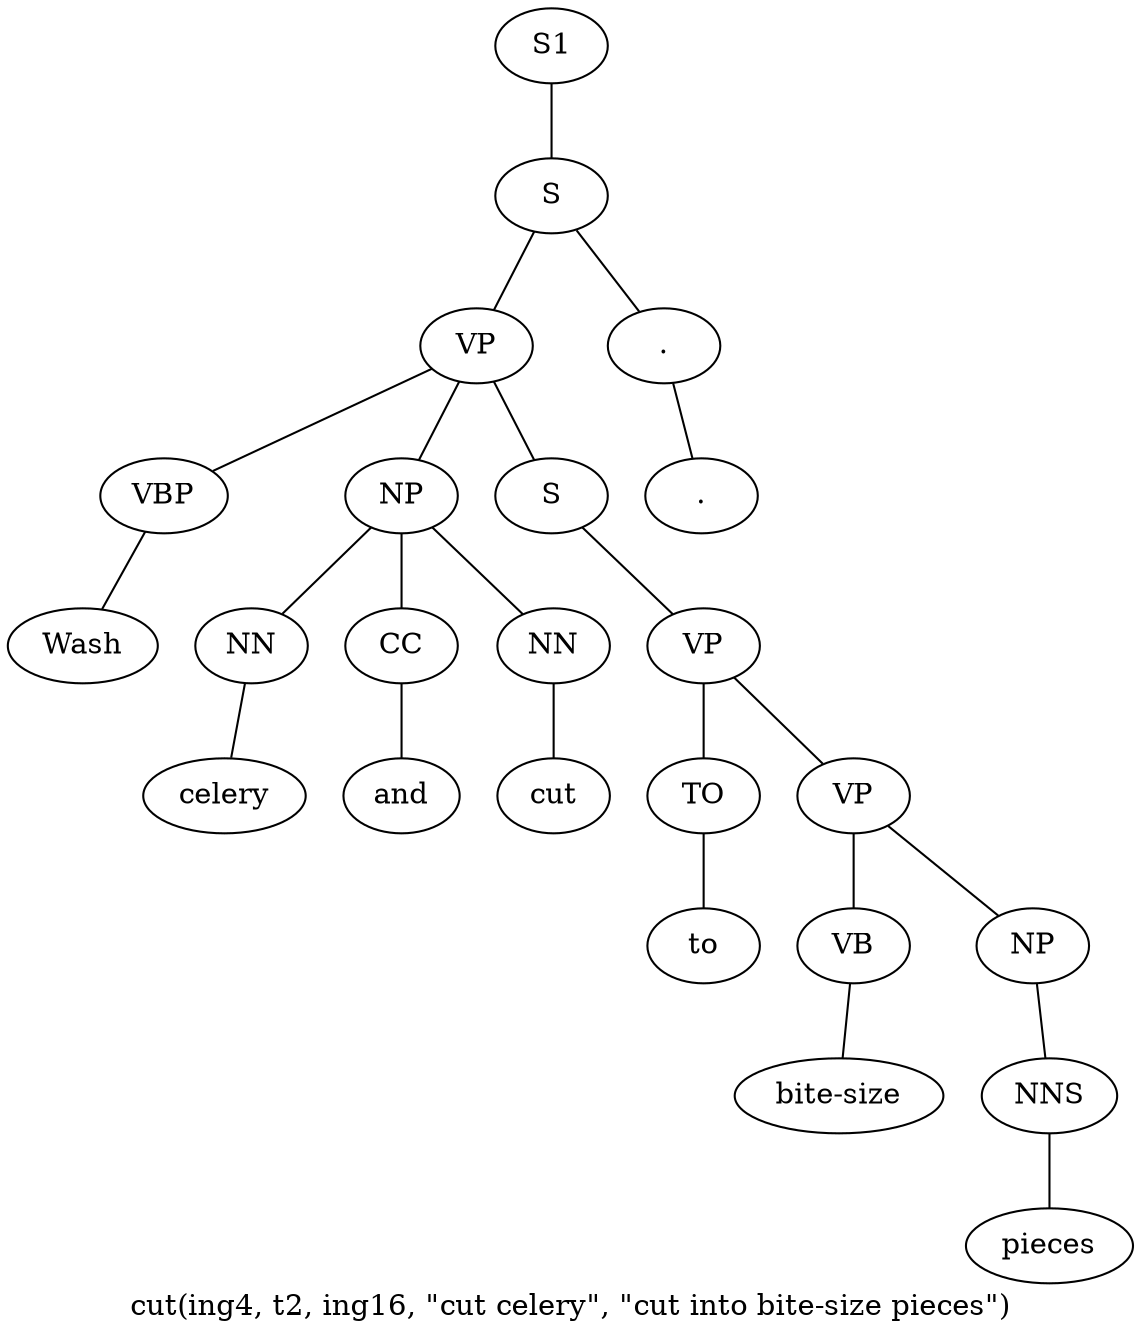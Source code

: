 graph SyntaxGraph {
	label = "cut(ing4, t2, ing16, \"cut celery\", \"cut into bite-size pieces\")";
	Node0 [label="S1"];
	Node1 [label="S"];
	Node2 [label="VP"];
	Node3 [label="VBP"];
	Node4 [label="Wash"];
	Node5 [label="NP"];
	Node6 [label="NN"];
	Node7 [label="celery"];
	Node8 [label="CC"];
	Node9 [label="and"];
	Node10 [label="NN"];
	Node11 [label="cut"];
	Node12 [label="S"];
	Node13 [label="VP"];
	Node14 [label="TO"];
	Node15 [label="to"];
	Node16 [label="VP"];
	Node17 [label="VB"];
	Node18 [label="bite-size"];
	Node19 [label="NP"];
	Node20 [label="NNS"];
	Node21 [label="pieces"];
	Node22 [label="."];
	Node23 [label="."];

	Node0 -- Node1;
	Node1 -- Node2;
	Node1 -- Node22;
	Node2 -- Node3;
	Node2 -- Node5;
	Node2 -- Node12;
	Node3 -- Node4;
	Node5 -- Node6;
	Node5 -- Node8;
	Node5 -- Node10;
	Node6 -- Node7;
	Node8 -- Node9;
	Node10 -- Node11;
	Node12 -- Node13;
	Node13 -- Node14;
	Node13 -- Node16;
	Node14 -- Node15;
	Node16 -- Node17;
	Node16 -- Node19;
	Node17 -- Node18;
	Node19 -- Node20;
	Node20 -- Node21;
	Node22 -- Node23;
}